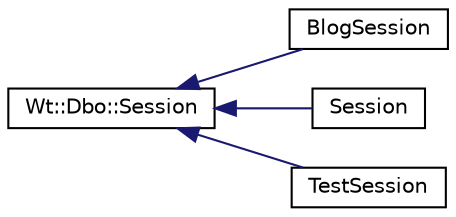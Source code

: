 digraph "Graphical Class Hierarchy"
{
 // LATEX_PDF_SIZE
  edge [fontname="Helvetica",fontsize="10",labelfontname="Helvetica",labelfontsize="10"];
  node [fontname="Helvetica",fontsize="10",shape=record];
  rankdir="LR";
  Node0 [label="Wt::Dbo::Session",height=0.2,width=0.4,color="black", fillcolor="white", style="filled",URL="$classWt_1_1Dbo_1_1Session.html",tooltip="A database session."];
  Node0 -> Node1 [dir="back",color="midnightblue",fontsize="10",style="solid",fontname="Helvetica"];
  Node1 [label="BlogSession",height=0.2,width=0.4,color="black", fillcolor="white", style="filled",URL="$classBlogSession.html",tooltip=" "];
  Node0 -> Node2 [dir="back",color="midnightblue",fontsize="10",style="solid",fontname="Helvetica"];
  Node2 [label="Session",height=0.2,width=0.4,color="black", fillcolor="white", style="filled",URL="$classSession.html",tooltip=" "];
  Node0 -> Node3 [dir="back",color="midnightblue",fontsize="10",style="solid",fontname="Helvetica"];
  Node3 [label="TestSession",height=0.2,width=0.4,color="black", fillcolor="white", style="filled",URL="$classTestSession.html",tooltip=" "];
}
